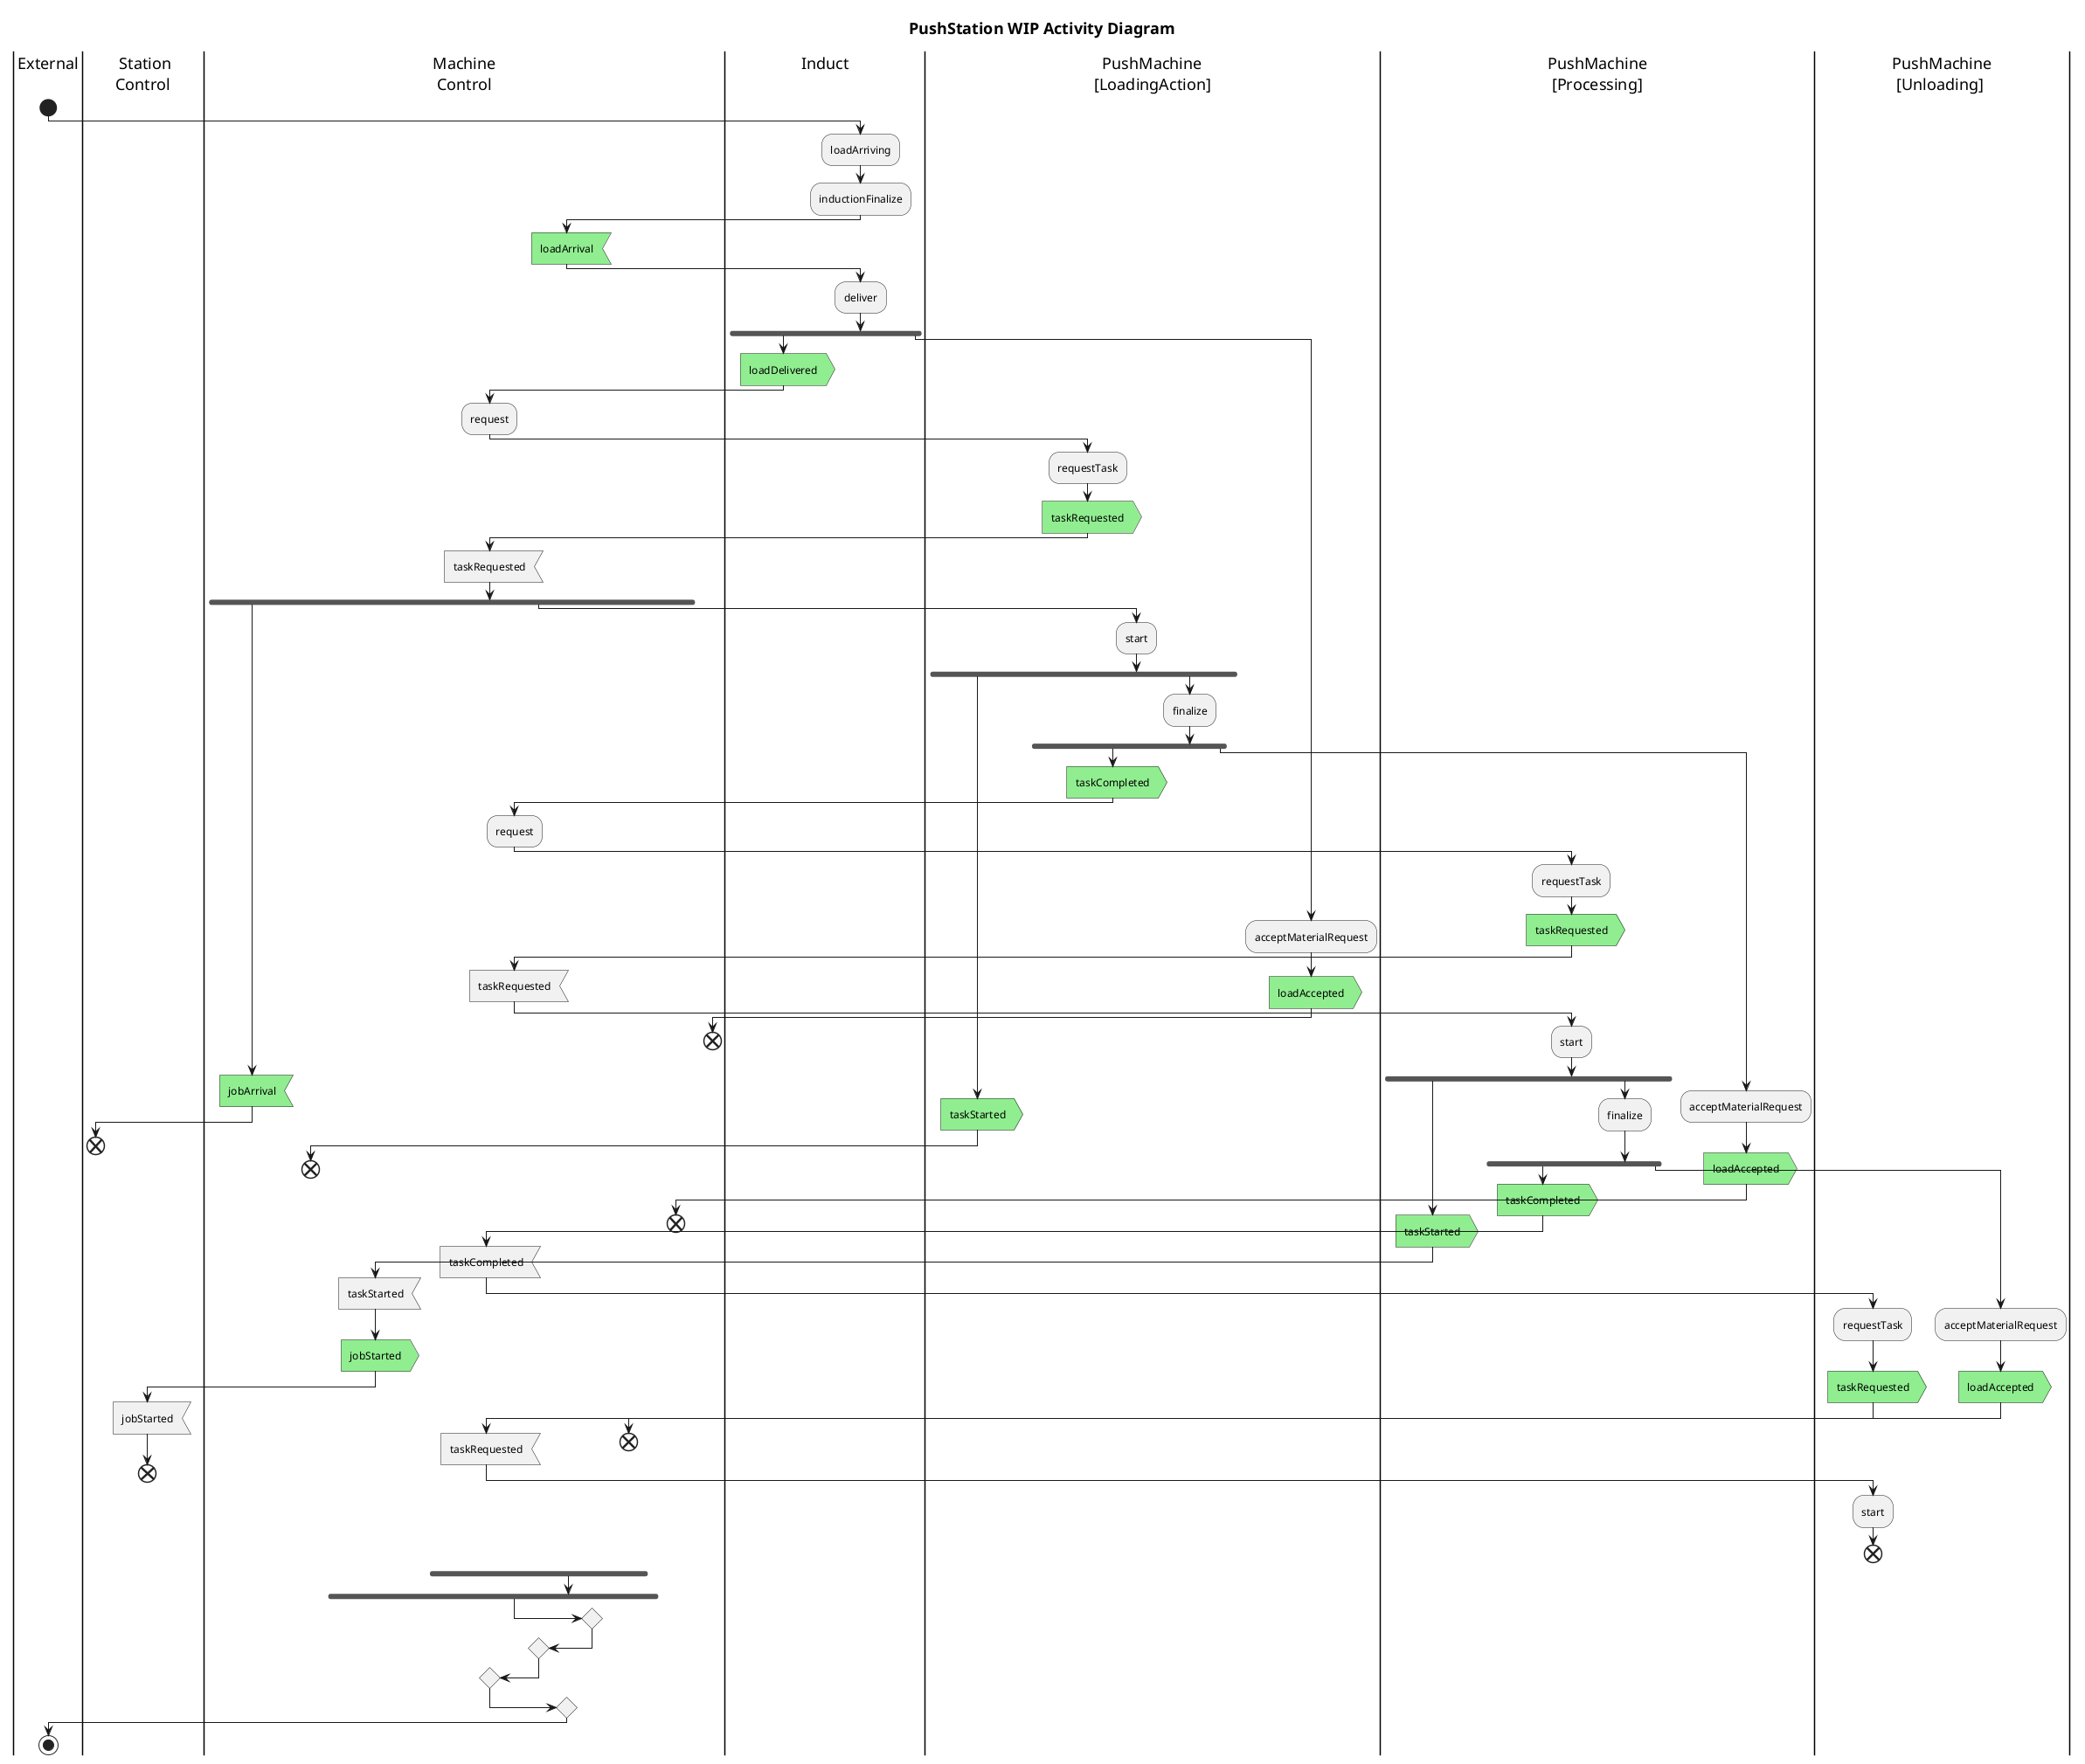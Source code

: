 @startuml (id=PushStation_WIP_AD)

title
= PushStation WIP Activity Diagram
end title

|External|
| Station\nControl|
|Machine\n Control|
|Induct|
|  PushMachine\n[LoadingAction]|
|PushMachine\n [Processing]|
|PushMachine\n [Unloading]|
|External|
start
|Induct|
:loadArriving;
:inductionFinalize;
|Machine\n Control|
#lightGreen:loadArrival<
|Induct|
:deliver;
fork
  #lightGreen:loadDelivered>
  |Machine\n Control|
  :request;
  |  PushMachine\n[LoadingAction]|
  :requestTask;
  #lightGreen:taskRequested>
  |Machine\n Control|
  :taskRequested<
  fork
    #lightGreen:jobArrival<
    | Station\nControl|
    end
  fork again
    |  PushMachine\n[LoadingAction]|
    :start;
    fork
      #lightGreen:taskStarted>
      |Machine\n Control|
      end
    |  PushMachine\n[LoadingAction]|
    fork again
      :finalize;
      fork
        #lightGreen:taskCompleted>
        |Machine\n Control|
        :request;
        |PushMachine\n [Processing]|
        :requestTask;
        #lightGreen:taskRequested>
        |Machine\n Control|
        :taskRequested<
        |PushMachine\n [Processing]|
        :start;
        fork
          #lightGreen:taskStarted>
          |Machine\n Control|
          :taskStarted<
          #lightGreen:jobStarted>
          | Station\nControl|
          :jobStarted<
          end
        fork again
          |PushMachine\n [Processing]|
          :finalize;
          fork
            #lightGreen:taskCompleted>
            |Machine\n Control|
            :taskCompleted<
            |PushMachine\n [Unloading]|
            :requestTask;
            #lightGreen:taskRequested>
            |Machine\n Control|
            :taskRequested<
            |PushMachine\n [Unloading]|
            :start;
            end
          fork again
            |PushMachine\n [Unloading]|
            :acceptMaterialRequest;
            #lightGreen:loadAccepted>
            |Machine\n Control|
            end
          end fork
        end fork
      fork again
        |PushMachine\n [Processing]|
        :acceptMaterialRequest;
        #lightGreen:loadAccepted>
        |Machine\n Control|
        end
      end merge
    end merge
  end merge
fork again
  |  PushMachine\n[LoadingAction]|
  :acceptMaterialRequest;
  #lightGreen:loadAccepted>
  |Machine\n Control|
  end
  |External|
end merge
|External|
stop
@enduml
